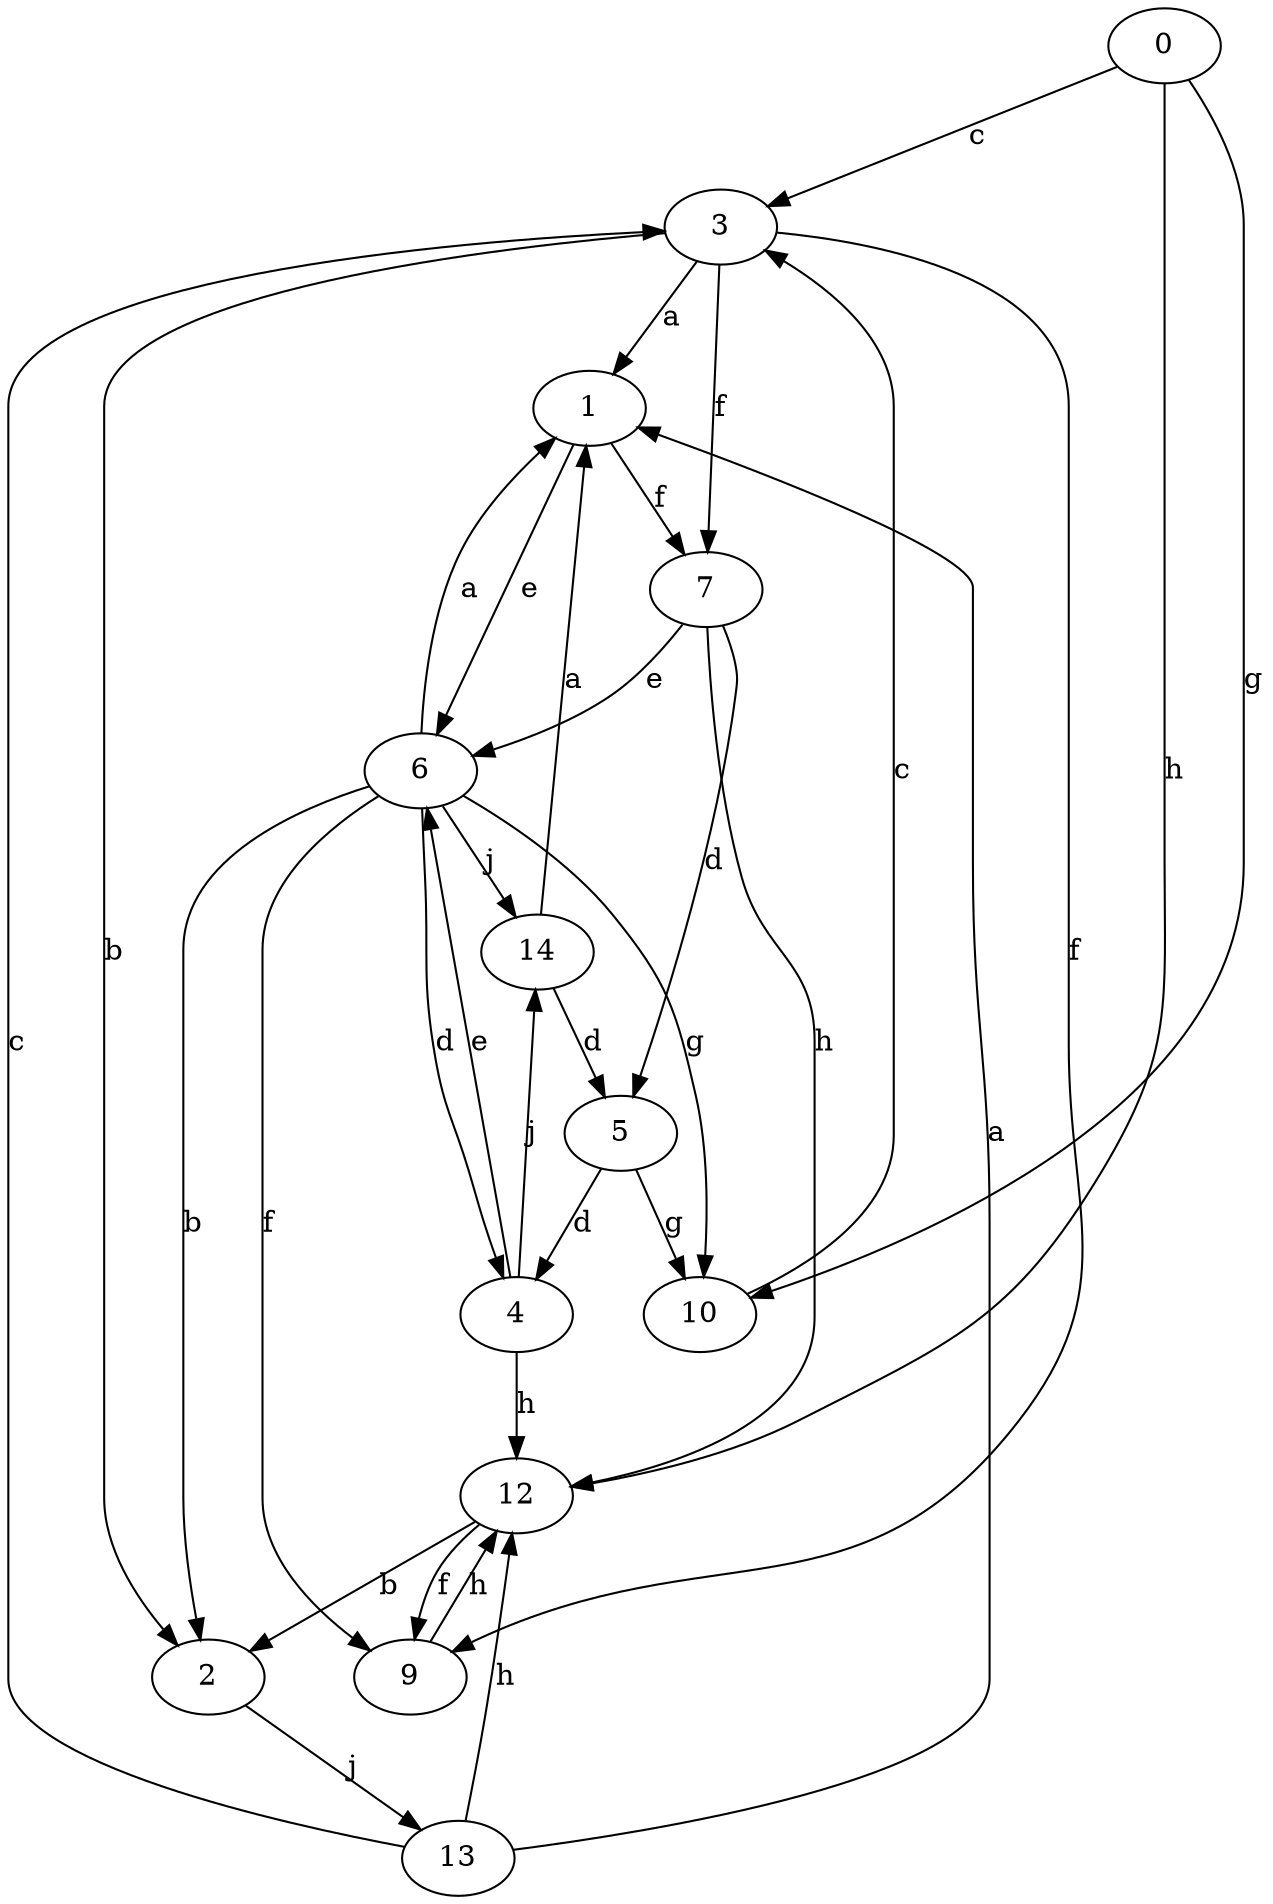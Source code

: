 strict digraph  {
0;
1;
2;
3;
4;
5;
6;
7;
9;
10;
12;
13;
14;
0 -> 3  [label=c];
0 -> 10  [label=g];
0 -> 12  [label=h];
1 -> 6  [label=e];
1 -> 7  [label=f];
2 -> 13  [label=j];
3 -> 1  [label=a];
3 -> 2  [label=b];
3 -> 7  [label=f];
3 -> 9  [label=f];
4 -> 6  [label=e];
4 -> 12  [label=h];
4 -> 14  [label=j];
5 -> 4  [label=d];
5 -> 10  [label=g];
6 -> 1  [label=a];
6 -> 2  [label=b];
6 -> 4  [label=d];
6 -> 9  [label=f];
6 -> 10  [label=g];
6 -> 14  [label=j];
7 -> 5  [label=d];
7 -> 6  [label=e];
7 -> 12  [label=h];
9 -> 12  [label=h];
10 -> 3  [label=c];
12 -> 2  [label=b];
12 -> 9  [label=f];
13 -> 1  [label=a];
13 -> 3  [label=c];
13 -> 12  [label=h];
14 -> 1  [label=a];
14 -> 5  [label=d];
}
